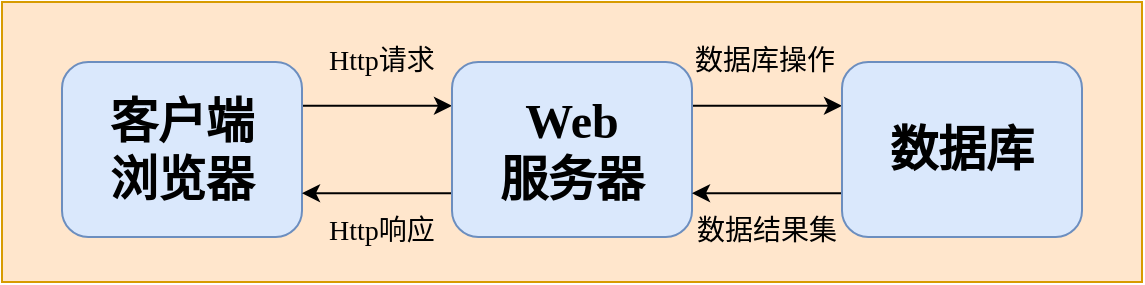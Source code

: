 <mxfile version="27.0.1">
  <diagram name="第 1 页" id="aWaEGGt8dOc799egcSAj">
    <mxGraphModel dx="776" dy="429" grid="1" gridSize="10" guides="1" tooltips="1" connect="1" arrows="1" fold="1" page="1" pageScale="1" pageWidth="827" pageHeight="1169" math="0" shadow="0">
      <root>
        <mxCell id="0" />
        <mxCell id="1" parent="0" />
        <mxCell id="rV9cFdjokWtKuiLPgQWw-1" value="" style="rounded=0;whiteSpace=wrap;html=1;fillColor=#ffe6cc;strokeColor=#d79b00;" vertex="1" parent="1">
          <mxGeometry x="110" y="250" width="570" height="140" as="geometry" />
        </mxCell>
        <mxCell id="rV9cFdjokWtKuiLPgQWw-9" style="edgeStyle=orthogonalEdgeStyle;rounded=0;orthogonalLoop=1;jettySize=auto;html=1;exitX=1;exitY=0.25;exitDx=0;exitDy=0;entryX=0;entryY=0.25;entryDx=0;entryDy=0;" edge="1" parent="1" source="rV9cFdjokWtKuiLPgQWw-2" target="rV9cFdjokWtKuiLPgQWw-7">
          <mxGeometry relative="1" as="geometry" />
        </mxCell>
        <mxCell id="rV9cFdjokWtKuiLPgQWw-2" value="&lt;font style=&quot;font-size: 24px;&quot; face=&quot;Times New Roman&quot;&gt;&lt;b&gt;客户端&lt;/b&gt;&lt;/font&gt;&lt;div&gt;&lt;font style=&quot;font-size: 24px;&quot; face=&quot;Times New Roman&quot;&gt;&lt;b&gt;浏览器&lt;/b&gt;&lt;/font&gt;&lt;/div&gt;" style="rounded=1;whiteSpace=wrap;html=1;fillColor=#dae8fc;strokeColor=#6c8ebf;" vertex="1" parent="1">
          <mxGeometry x="140" y="280" width="120" height="87.5" as="geometry" />
        </mxCell>
        <mxCell id="rV9cFdjokWtKuiLPgQWw-10" style="edgeStyle=orthogonalEdgeStyle;rounded=0;orthogonalLoop=1;jettySize=auto;html=1;exitX=1;exitY=0.25;exitDx=0;exitDy=0;entryX=0;entryY=0.25;entryDx=0;entryDy=0;" edge="1" parent="1" source="rV9cFdjokWtKuiLPgQWw-7" target="rV9cFdjokWtKuiLPgQWw-8">
          <mxGeometry relative="1" as="geometry" />
        </mxCell>
        <mxCell id="rV9cFdjokWtKuiLPgQWw-11" style="edgeStyle=orthogonalEdgeStyle;rounded=0;orthogonalLoop=1;jettySize=auto;html=1;exitX=0;exitY=0.75;exitDx=0;exitDy=0;entryX=1;entryY=0.75;entryDx=0;entryDy=0;" edge="1" parent="1" source="rV9cFdjokWtKuiLPgQWw-7" target="rV9cFdjokWtKuiLPgQWw-2">
          <mxGeometry relative="1" as="geometry" />
        </mxCell>
        <mxCell id="rV9cFdjokWtKuiLPgQWw-7" value="&lt;font style=&quot;font-size: 24px;&quot; face=&quot;Times New Roman&quot;&gt;&lt;b&gt;Web&lt;/b&gt;&lt;/font&gt;&lt;div&gt;&lt;font style=&quot;font-size: 24px;&quot; face=&quot;Times New Roman&quot;&gt;&lt;b&gt;服务器&lt;/b&gt;&lt;/font&gt;&lt;/div&gt;" style="rounded=1;whiteSpace=wrap;html=1;fillColor=#dae8fc;strokeColor=#6c8ebf;" vertex="1" parent="1">
          <mxGeometry x="335" y="280" width="120" height="87.5" as="geometry" />
        </mxCell>
        <mxCell id="rV9cFdjokWtKuiLPgQWw-12" style="edgeStyle=orthogonalEdgeStyle;rounded=0;orthogonalLoop=1;jettySize=auto;html=1;exitX=0;exitY=0.75;exitDx=0;exitDy=0;entryX=1;entryY=0.75;entryDx=0;entryDy=0;" edge="1" parent="1" source="rV9cFdjokWtKuiLPgQWw-8" target="rV9cFdjokWtKuiLPgQWw-7">
          <mxGeometry relative="1" as="geometry" />
        </mxCell>
        <mxCell id="rV9cFdjokWtKuiLPgQWw-8" value="&lt;div&gt;&lt;b style=&quot;font-family: &amp;quot;Times New Roman&amp;quot;; font-size: 24px;&quot;&gt;数据库&lt;/b&gt;&lt;/div&gt;" style="rounded=1;whiteSpace=wrap;html=1;fillColor=#dae8fc;strokeColor=#6c8ebf;" vertex="1" parent="1">
          <mxGeometry x="530" y="280" width="120" height="87.5" as="geometry" />
        </mxCell>
        <mxCell id="rV9cFdjokWtKuiLPgQWw-14" value="&lt;font style=&quot;font-size: 14px;&quot; face=&quot;Times New Roman&quot;&gt;Http请求&lt;/font&gt;" style="text;html=1;align=center;verticalAlign=middle;whiteSpace=wrap;rounded=0;" vertex="1" parent="1">
          <mxGeometry x="270" y="270" width="60" height="20" as="geometry" />
        </mxCell>
        <mxCell id="rV9cFdjokWtKuiLPgQWw-15" value="&lt;font style=&quot;font-size: 14px;&quot; face=&quot;Times New Roman&quot;&gt;Http响应&lt;/font&gt;" style="text;html=1;align=center;verticalAlign=middle;whiteSpace=wrap;rounded=0;" vertex="1" parent="1">
          <mxGeometry x="270" y="355" width="60" height="20" as="geometry" />
        </mxCell>
        <mxCell id="rV9cFdjokWtKuiLPgQWw-16" value="&lt;font style=&quot;font-size: 14px;&quot; face=&quot;Times New Roman&quot;&gt;数据库操作&lt;/font&gt;" style="text;html=1;align=center;verticalAlign=middle;whiteSpace=wrap;rounded=0;" vertex="1" parent="1">
          <mxGeometry x="453" y="270" width="77" height="20" as="geometry" />
        </mxCell>
        <mxCell id="rV9cFdjokWtKuiLPgQWw-17" value="&lt;font style=&quot;font-size: 14px;&quot; face=&quot;Times New Roman&quot;&gt;数据结果集&lt;/font&gt;" style="text;html=1;align=center;verticalAlign=middle;whiteSpace=wrap;rounded=0;" vertex="1" parent="1">
          <mxGeometry x="454" y="355" width="77" height="20" as="geometry" />
        </mxCell>
      </root>
    </mxGraphModel>
  </diagram>
</mxfile>
